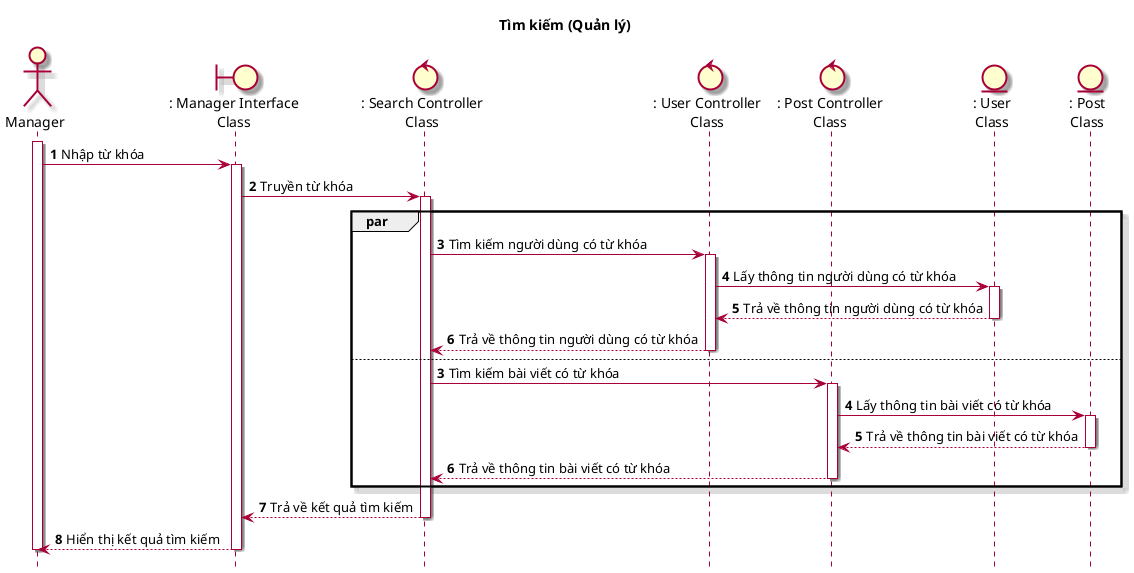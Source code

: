 @startuml SeqTimKiem(Manager)

skin rose
hide footbox

title Tìm kiếm (Quản lý)

actor Manager as Manager
boundary ": Manager Interface\nClass" as ManagerInterface
control ": Search Controller\nClass" as searchController
control ": User Controller\nClass" as userController
control ": Post Controller\nClass" as postController
entity ": User\nClass" as userClass
entity ": Post\nClass" as postClass

autonumber
Manager++
Manager -> ManagerInterface++: Nhập từ khóa
ManagerInterface -> searchController++: Truyền từ khóa
par
    searchController -> userController++: Tìm kiếm người dùng có từ khóa
    userController -> userClass++: Lấy thông tin người dùng có từ khóa
    userClass --> userController--: Trả về thông tin người dùng có từ khóa
    userController --> searchController--: Trả về thông tin người dùng có từ khóa
    else
    autonumber 3
    searchController -> postController++: Tìm kiếm bài viết có từ khóa
    postController -> postClass++: Lấy thông tin bài viết có từ khóa
    postClass --> postController--: Trả về thông tin bài viết có từ khóa
    postController --> searchController--: Trả về thông tin bài viết có từ khóa
end
searchController --> ManagerInterface--: Trả về kết quả tìm kiếm
ManagerInterface --> Manager--: Hiển thị kết quả tìm kiếm
Manager--
@enduml